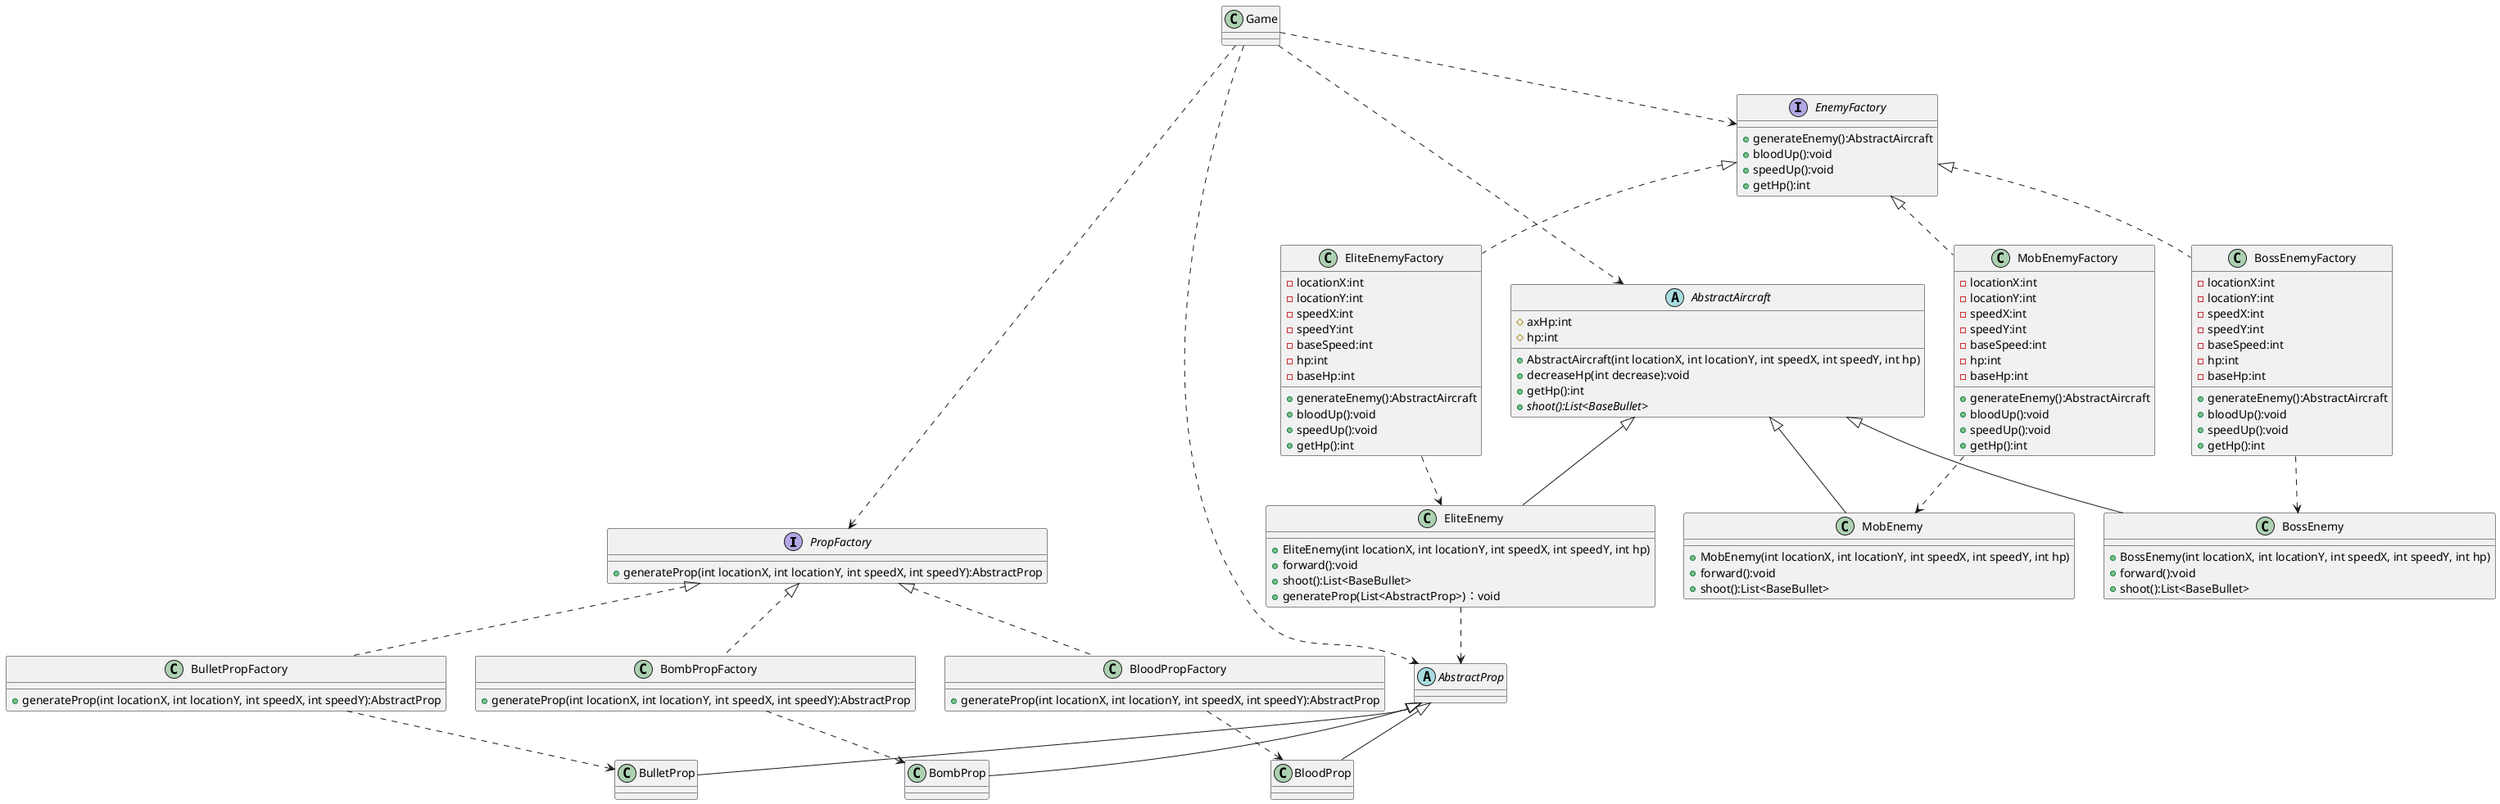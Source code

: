 @startuml
'https://plantuml.com/class-diagram
PropFactory <|.. BloodPropFactory
PropFactory <|.. BombPropFactory
PropFactory <|.. BulletPropFactory

Game ..> AbstractAircraft
Game ..> AbstractProp
Game ..> EnemyFactory
Game ..> PropFactory

EnemyFactory<|..MobEnemyFactory
EnemyFactory<|..EliteEnemyFactory
EnemyFactory<|..BossEnemyFactory

AbstractAircraft <|-- MobEnemy
AbstractAircraft <|-- EliteEnemy
AbstractAircraft <|-- BossEnemy

EliteEnemy ..> AbstractProp

EliteEnemyFactory ..> EliteEnemy
MobEnemyFactory ..> MobEnemy
BossEnemyFactory ..> BossEnemy

AbstractProp <|--BloodProp
AbstractProp <|--BombProp
AbstractProp <|--BulletProp

BloodPropFactory ..> BloodProp
BombPropFactory ..> BombProp
BulletPropFactory ..> BulletProp

interface PropFactory{
    + generateProp(int locationX, int locationY, int speedX, int speedY):AbstractProp
}
class BloodPropFactory{
    + generateProp(int locationX, int locationY, int speedX, int speedY):AbstractProp
}
class BombPropFactory
{
    + generateProp(int locationX, int locationY, int speedX, int speedY):AbstractProp
}
class BulletPropFactory
{
    + generateProp(int locationX, int locationY, int speedX, int speedY):AbstractProp
}

interface EnemyFactory
{
    + generateEnemy():AbstractAircraft
    + bloodUp():void
    + speedUp():void
    + getHp():int
}

class MobEnemyFactory
{
    - locationX:int
    - locationY:int
    - speedX:int
    - speedY:int
    - baseSpeed:int
    - hp:int
    - baseHp:int
    + generateEnemy():AbstractAircraft
    + bloodUp():void
    + speedUp():void
    + getHp():int

}
class EliteEnemyFactory
{
    - locationX:int
    - locationY:int
    - speedX:int
    - speedY:int
    - baseSpeed:int
    - hp:int
    - baseHp:int
    + generateEnemy():AbstractAircraft
    + bloodUp():void
    + speedUp():void
    + getHp():int
}
class BossEnemyFactory
{
    - locationX:int
    - locationY:int
    - speedX:int
    - speedY:int
    - baseSpeed:int
    - hp:int
    - baseHp:int
    + generateEnemy():AbstractAircraft
    + bloodUp():void
    + speedUp():void
    + getHp():int
}

abstract class AbstractAircraft
{
	# axHp:int
    # hp:int
    + AbstractAircraft(int locationX, int locationY, int speedX, int speedY, int hp)
    + decreaseHp(int decrease):void
    + getHp():int
    + {abstract} shoot():List<BaseBullet>
 }




class MobEnemy {
    + MobEnemy(int locationX, int locationY, int speedX, int speedY, int hp)
    + forward():void
    + shoot():List<BaseBullet>
}
class EliteEnemy {
    + EliteEnemy(int locationX, int locationY, int speedX, int speedY, int hp)
    + forward():void
    + shoot():List<BaseBullet>
    + generateProp(List<AbstractProp>)：void
}
class BossEnemy {
    + BossEnemy(int locationX, int locationY, int speedX, int speedY, int hp)
    + forward():void
    + shoot():List<BaseBullet>
}


abstract class AbstractProp
{
}
class BloodProp {
}
class BombProp {
}
class BulletProp {
}

@enduml